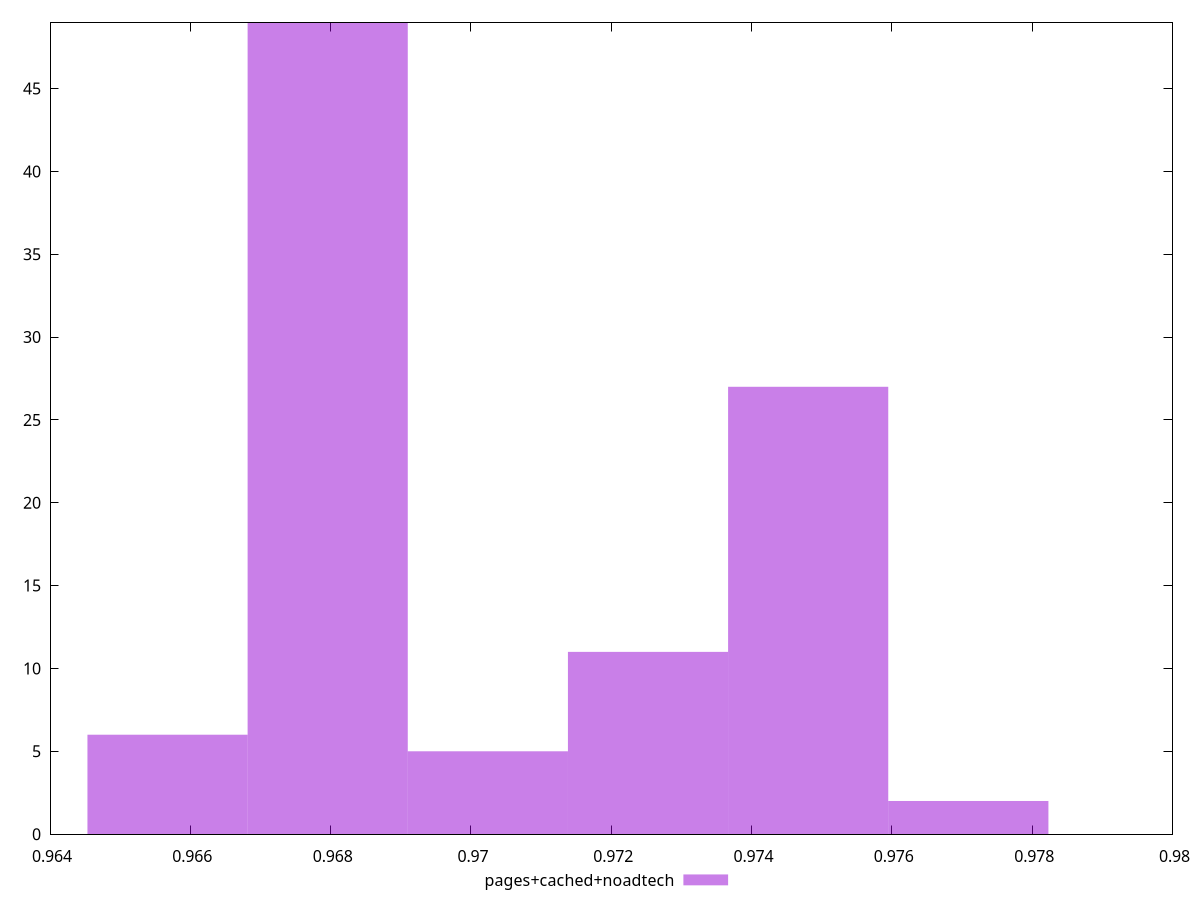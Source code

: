 $_pagesCachedNoadtech <<EOF
0.9702411288975828 5
0.9725240492008713 11
0.9748069695041598 27
0.9679582085942945 49
0.965675288291006 6
0.9770898898074482 2
EOF
set key outside below
set terminal pngcairo
set output "report_00006_2020-11-02T20-21-41.718Z/speed-index/pages+cached+noadtech//hist.png"
set yrange [0:49]
set boxwidth 0.0022829203032884303
set style fill transparent solid 0.5 noborder
plot $_pagesCachedNoadtech title "pages+cached+noadtech" with boxes ,
